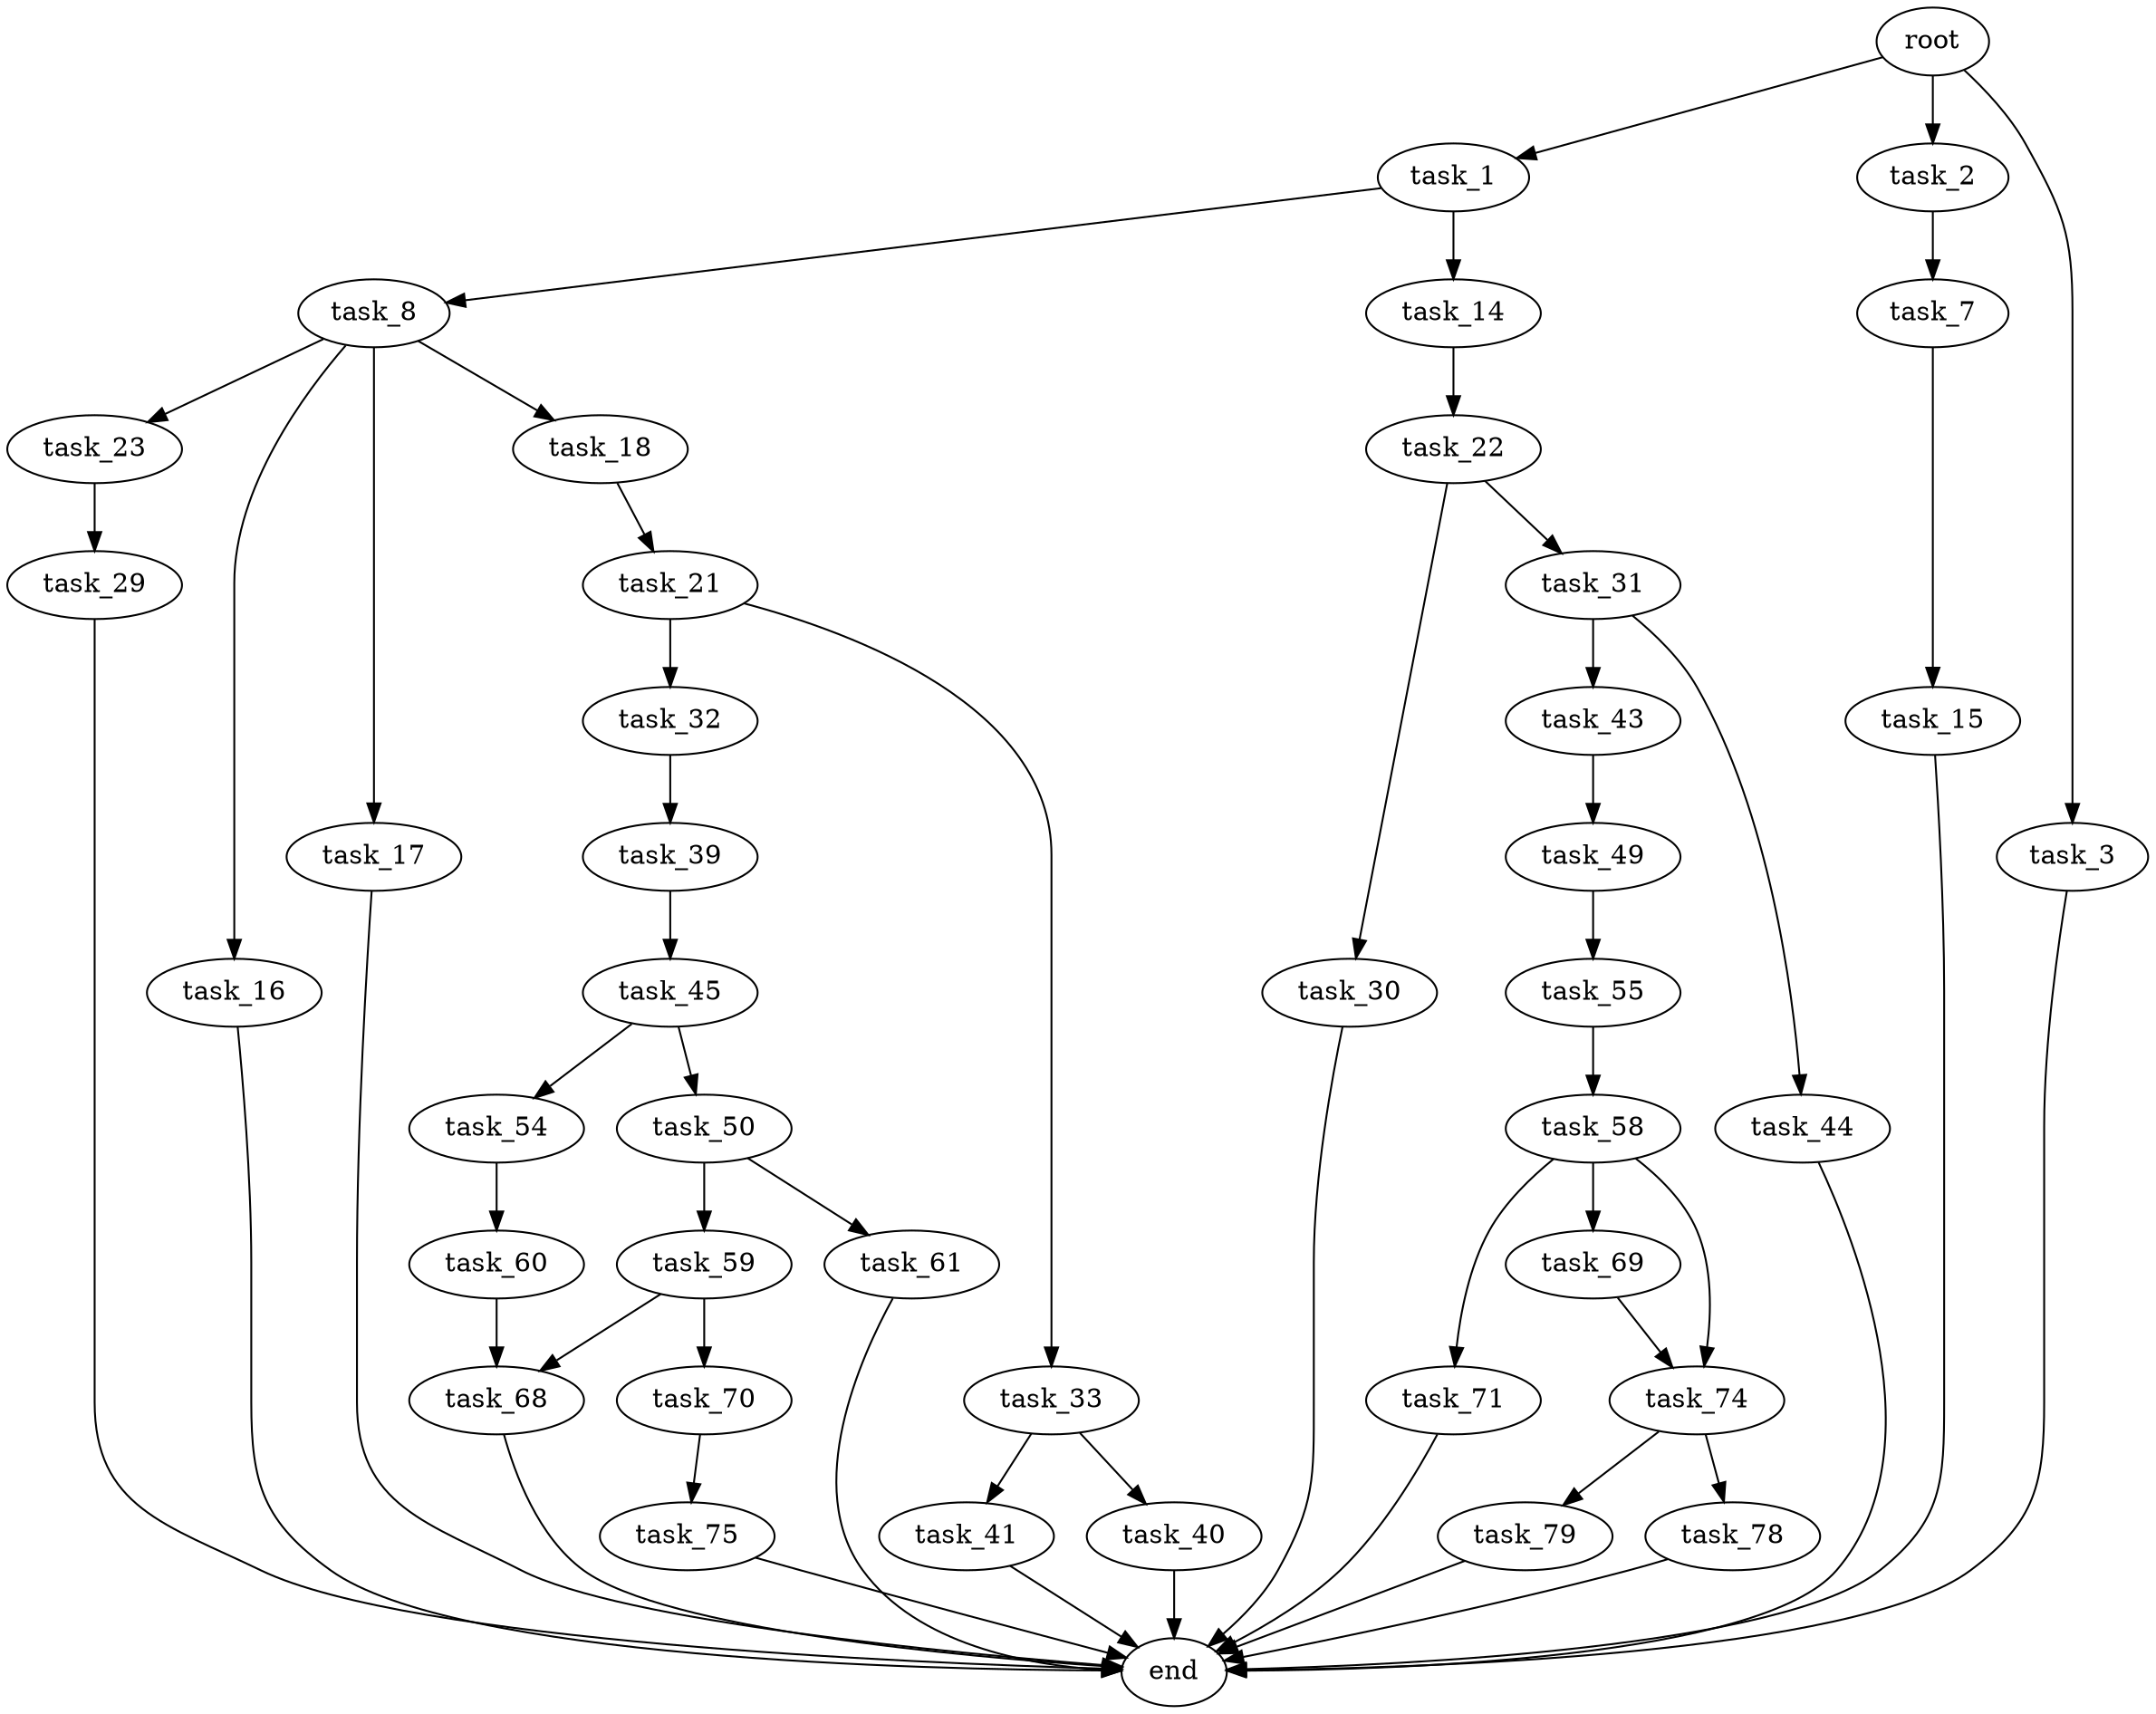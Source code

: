 digraph G {
  root [size="0.000000"];
  task_1 [size="398284724209.000000"];
  task_2 [size="28991029248.000000"];
  task_3 [size="6825077746.000000"];
  task_8 [size="231928233984.000000"];
  task_14 [size="3569461652.000000"];
  task_7 [size="851314737104.000000"];
  end [size="0.000000"];
  task_15 [size="290810492277.000000"];
  task_16 [size="8589934592.000000"];
  task_17 [size="31013521795.000000"];
  task_18 [size="8399992012.000000"];
  task_23 [size="549755813888.000000"];
  task_22 [size="1170423553893.000000"];
  task_21 [size="6075395040.000000"];
  task_32 [size="1700396720.000000"];
  task_33 [size="549755813888.000000"];
  task_30 [size="346518305801.000000"];
  task_31 [size="17113581006.000000"];
  task_29 [size="593953756912.000000"];
  task_43 [size="1073741824000.000000"];
  task_44 [size="1099115910095.000000"];
  task_39 [size="53971548144.000000"];
  task_40 [size="101288133396.000000"];
  task_41 [size="126325991532.000000"];
  task_45 [size="2724004873.000000"];
  task_49 [size="1085437468945.000000"];
  task_50 [size="276119677664.000000"];
  task_54 [size="7409978102.000000"];
  task_55 [size="1123334267652.000000"];
  task_59 [size="103847413344.000000"];
  task_61 [size="45834914670.000000"];
  task_60 [size="1073741824000.000000"];
  task_58 [size="3198527741.000000"];
  task_69 [size="68719476736.000000"];
  task_71 [size="15198701509.000000"];
  task_74 [size="231928233984.000000"];
  task_68 [size="231928233984.000000"];
  task_70 [size="1756081598.000000"];
  task_75 [size="10041975794.000000"];
  task_78 [size="134217728000.000000"];
  task_79 [size="8255911846.000000"];

  root -> task_1 [size="1.000000"];
  root -> task_2 [size="1.000000"];
  root -> task_3 [size="1.000000"];
  task_1 -> task_8 [size="679477248.000000"];
  task_1 -> task_14 [size="679477248.000000"];
  task_2 -> task_7 [size="75497472.000000"];
  task_3 -> end [size="1.000000"];
  task_8 -> task_16 [size="301989888.000000"];
  task_8 -> task_17 [size="301989888.000000"];
  task_8 -> task_18 [size="301989888.000000"];
  task_8 -> task_23 [size="301989888.000000"];
  task_14 -> task_22 [size="209715200.000000"];
  task_7 -> task_15 [size="536870912.000000"];
  task_15 -> end [size="1.000000"];
  task_16 -> end [size="1.000000"];
  task_17 -> end [size="1.000000"];
  task_18 -> task_21 [size="301989888.000000"];
  task_23 -> task_29 [size="536870912.000000"];
  task_22 -> task_30 [size="838860800.000000"];
  task_22 -> task_31 [size="838860800.000000"];
  task_21 -> task_32 [size="301989888.000000"];
  task_21 -> task_33 [size="301989888.000000"];
  task_32 -> task_39 [size="134217728.000000"];
  task_33 -> task_40 [size="536870912.000000"];
  task_33 -> task_41 [size="536870912.000000"];
  task_30 -> end [size="1.000000"];
  task_31 -> task_43 [size="536870912.000000"];
  task_31 -> task_44 [size="536870912.000000"];
  task_29 -> end [size="1.000000"];
  task_43 -> task_49 [size="838860800.000000"];
  task_44 -> end [size="1.000000"];
  task_39 -> task_45 [size="134217728.000000"];
  task_40 -> end [size="1.000000"];
  task_41 -> end [size="1.000000"];
  task_45 -> task_50 [size="209715200.000000"];
  task_45 -> task_54 [size="209715200.000000"];
  task_49 -> task_55 [size="679477248.000000"];
  task_50 -> task_59 [size="209715200.000000"];
  task_50 -> task_61 [size="209715200.000000"];
  task_54 -> task_60 [size="209715200.000000"];
  task_55 -> task_58 [size="679477248.000000"];
  task_59 -> task_68 [size="134217728.000000"];
  task_59 -> task_70 [size="134217728.000000"];
  task_61 -> end [size="1.000000"];
  task_60 -> task_68 [size="838860800.000000"];
  task_58 -> task_69 [size="75497472.000000"];
  task_58 -> task_71 [size="75497472.000000"];
  task_58 -> task_74 [size="75497472.000000"];
  task_69 -> task_74 [size="134217728.000000"];
  task_71 -> end [size="1.000000"];
  task_74 -> task_78 [size="301989888.000000"];
  task_74 -> task_79 [size="301989888.000000"];
  task_68 -> end [size="1.000000"];
  task_70 -> task_75 [size="134217728.000000"];
  task_75 -> end [size="1.000000"];
  task_78 -> end [size="1.000000"];
  task_79 -> end [size="1.000000"];
}
